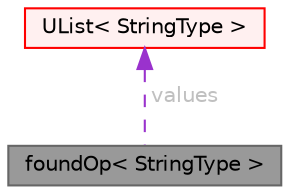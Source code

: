 digraph "foundOp&lt; StringType &gt;"
{
 // LATEX_PDF_SIZE
  bgcolor="transparent";
  edge [fontname=Helvetica,fontsize=10,labelfontname=Helvetica,labelfontsize=10];
  node [fontname=Helvetica,fontsize=10,shape=box,height=0.2,width=0.4];
  Node1 [id="Node000001",label="foundOp\< StringType \>",height=0.2,width=0.4,color="gray40", fillcolor="grey60", style="filled", fontcolor="black",tooltip=" "];
  Node2 -> Node1 [id="edge1_Node000001_Node000002",dir="back",color="darkorchid3",style="dashed",tooltip=" ",label=" values",fontcolor="grey" ];
  Node2 [id="Node000002",label="UList\< StringType \>",height=0.2,width=0.4,color="red", fillcolor="#FFF0F0", style="filled",URL="$classFoam_1_1UList.html",tooltip=" "];
}
